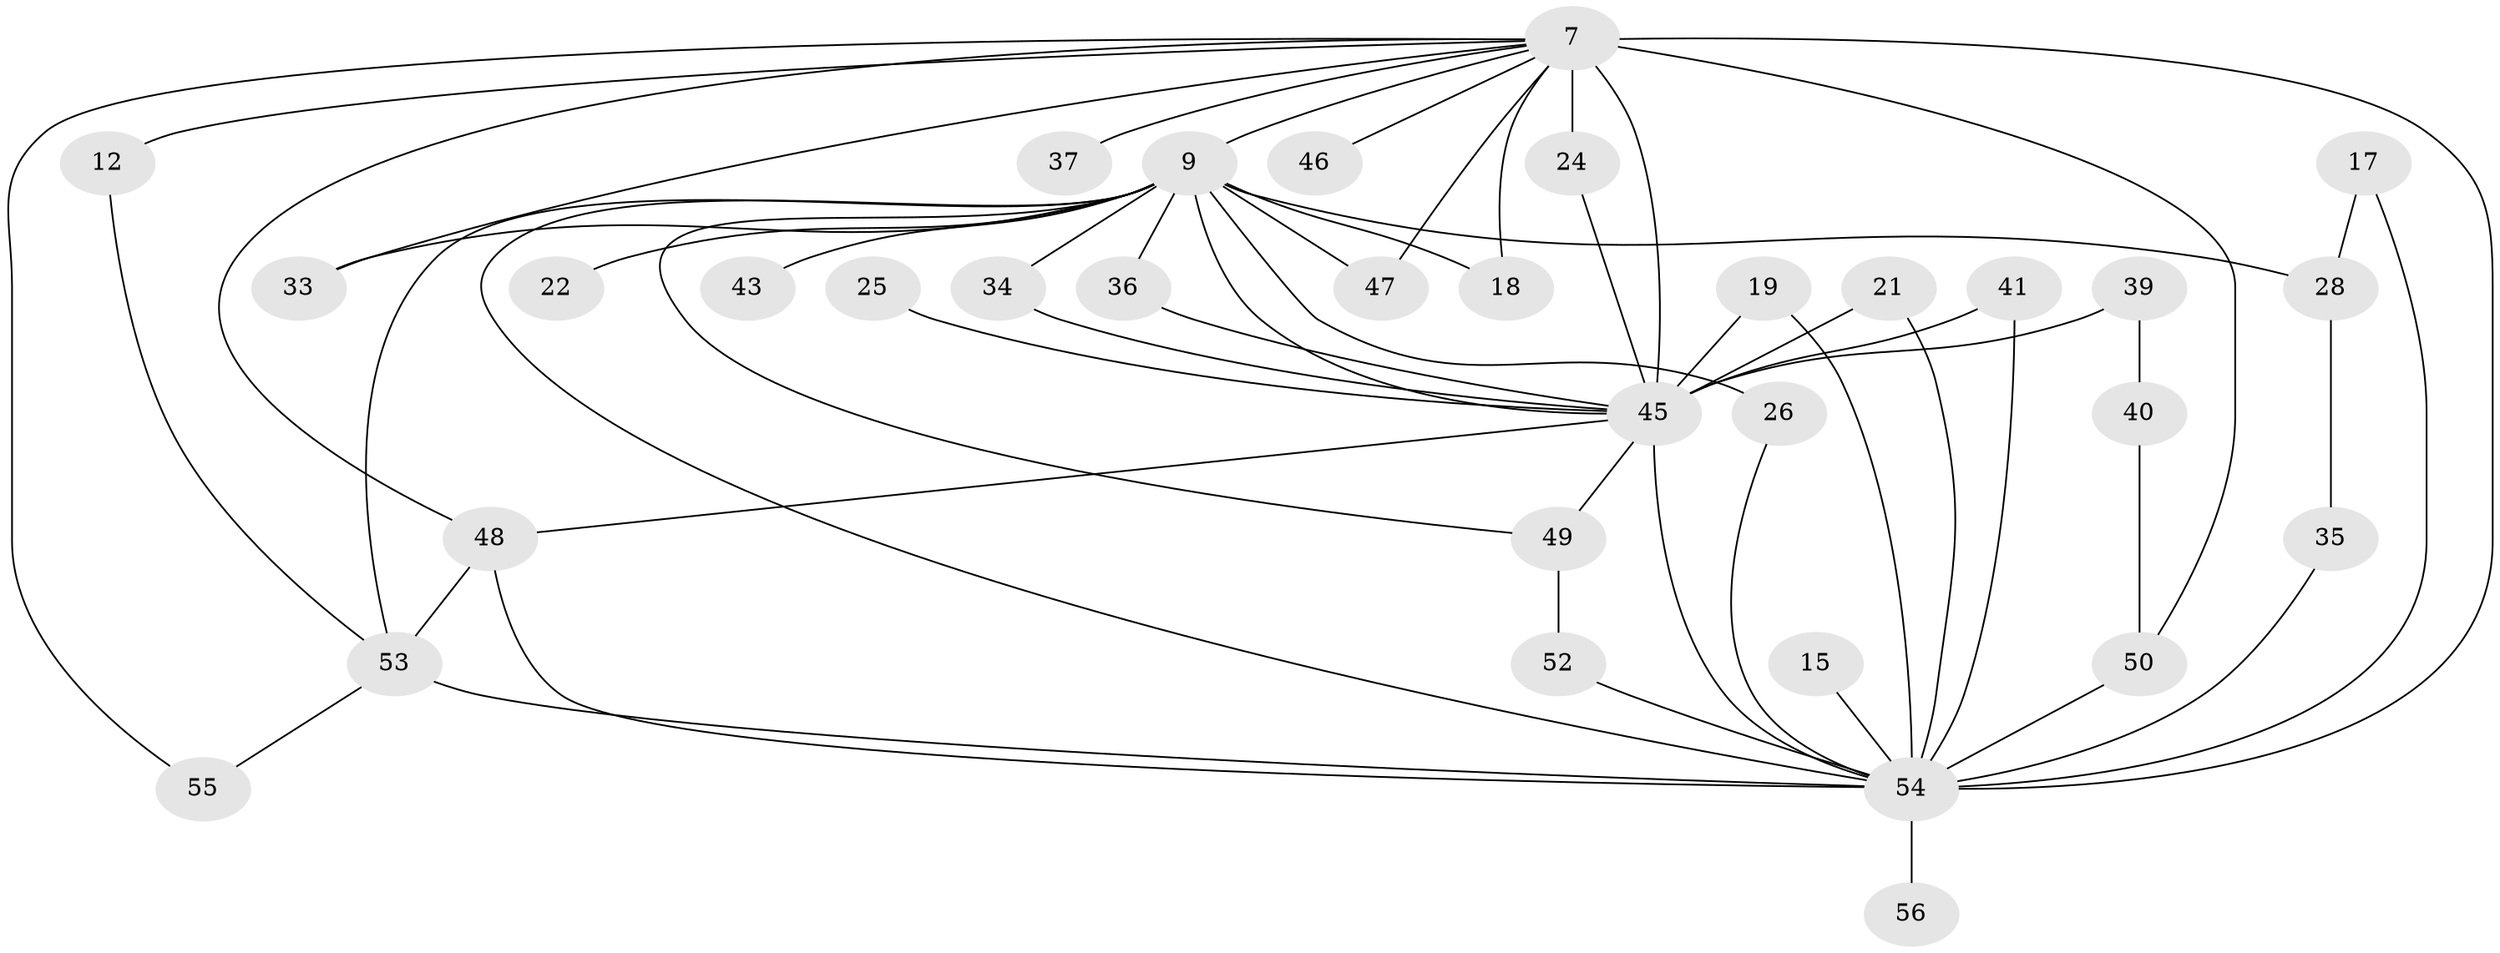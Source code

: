 // original degree distribution, {16: 0.017857142857142856, 18: 0.03571428571428571, 13: 0.03571428571428571, 15: 0.017857142857142856, 12: 0.017857142857142856, 20: 0.017857142857142856, 17: 0.03571428571428571, 5: 0.03571428571428571, 3: 0.125, 6: 0.017857142857142856, 2: 0.5892857142857143, 4: 0.05357142857142857}
// Generated by graph-tools (version 1.1) at 2025/49/03/04/25 21:49:30]
// undirected, 33 vertices, 57 edges
graph export_dot {
graph [start="1"]
  node [color=gray90,style=filled];
  7 [super="+4+3"];
  9 [super="+2"];
  12;
  15;
  17;
  18;
  19;
  21;
  22;
  24;
  25 [super="+14"];
  26;
  28 [super="+11"];
  33;
  34;
  35;
  36;
  37;
  39;
  40;
  41;
  43;
  45 [super="+6"];
  46;
  47;
  48 [super="+29+42+44"];
  49 [super="+27"];
  50 [super="+38+32"];
  52;
  53 [super="+30+23+16+51"];
  54 [super="+10"];
  55 [super="+31"];
  56;
  7 -- 9 [weight=8];
  7 -- 12 [weight=2];
  7 -- 45 [weight=9];
  7 -- 33;
  7 -- 47;
  7 -- 18;
  7 -- 24;
  7 -- 48 [weight=2];
  7 -- 37 [weight=2];
  7 -- 46 [weight=2];
  7 -- 50 [weight=2];
  7 -- 54 [weight=9];
  7 -- 55;
  9 -- 18;
  9 -- 26;
  9 -- 28 [weight=3];
  9 -- 34;
  9 -- 43 [weight=2];
  9 -- 33;
  9 -- 36;
  9 -- 47;
  9 -- 22;
  9 -- 49;
  9 -- 53 [weight=3];
  9 -- 54 [weight=4];
  9 -- 45 [weight=4];
  12 -- 53;
  15 -- 54 [weight=2];
  17 -- 28;
  17 -- 54;
  19 -- 54;
  19 -- 45;
  21 -- 54;
  21 -- 45;
  24 -- 45;
  25 -- 45 [weight=2];
  26 -- 54;
  28 -- 35;
  34 -- 45;
  35 -- 54;
  36 -- 45;
  39 -- 40;
  39 -- 45 [weight=2];
  40 -- 50;
  41 -- 54;
  41 -- 45;
  45 -- 48;
  45 -- 49 [weight=2];
  45 -- 54 [weight=4];
  48 -- 53;
  48 -- 54;
  49 -- 52;
  50 -- 54 [weight=3];
  52 -- 54;
  53 -- 55;
  53 -- 54 [weight=3];
  54 -- 56;
}

